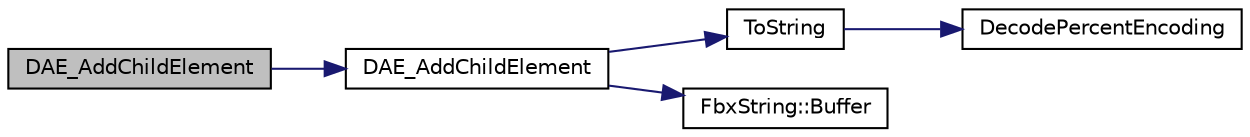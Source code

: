digraph "DAE_AddChildElement"
{
  edge [fontname="Helvetica",fontsize="10",labelfontname="Helvetica",labelfontsize="10"];
  node [fontname="Helvetica",fontsize="10",shape=record];
  rankdir="LR";
  Node19 [label="DAE_AddChildElement",height=0.2,width=0.4,color="black", fillcolor="grey75", style="filled", fontcolor="black"];
  Node19 -> Node20 [color="midnightblue",fontsize="10",style="solid",fontname="Helvetica"];
  Node20 [label="DAE_AddChildElement",height=0.2,width=0.4,color="black", fillcolor="white", style="filled",URL="$fbxcolladautils_8h.html#afe4f0793c49a24e2820ba0ef44ff4109"];
  Node20 -> Node21 [color="midnightblue",fontsize="10",style="solid",fontname="Helvetica"];
  Node21 [label="ToString",height=0.2,width=0.4,color="black", fillcolor="white", style="filled",URL="$fbxcolladaiostream_8h.html#a09fd534caafbb652bd3bc7e468598b71"];
  Node21 -> Node22 [color="midnightblue",fontsize="10",style="solid",fontname="Helvetica"];
  Node22 [label="DecodePercentEncoding",height=0.2,width=0.4,color="black", fillcolor="white", style="filled",URL="$fbxcolladaiostream_8h.html#a7ddce525fba1d934f16fb3bfbf24c8f0"];
  Node20 -> Node23 [color="midnightblue",fontsize="10",style="solid",fontname="Helvetica"];
  Node23 [label="FbxString::Buffer",height=0.2,width=0.4,color="black", fillcolor="white", style="filled",URL="$class_fbx_string.html#ac41dc796638cda32faebf887a88e769b",tooltip="Non-const buffer access. "];
}
